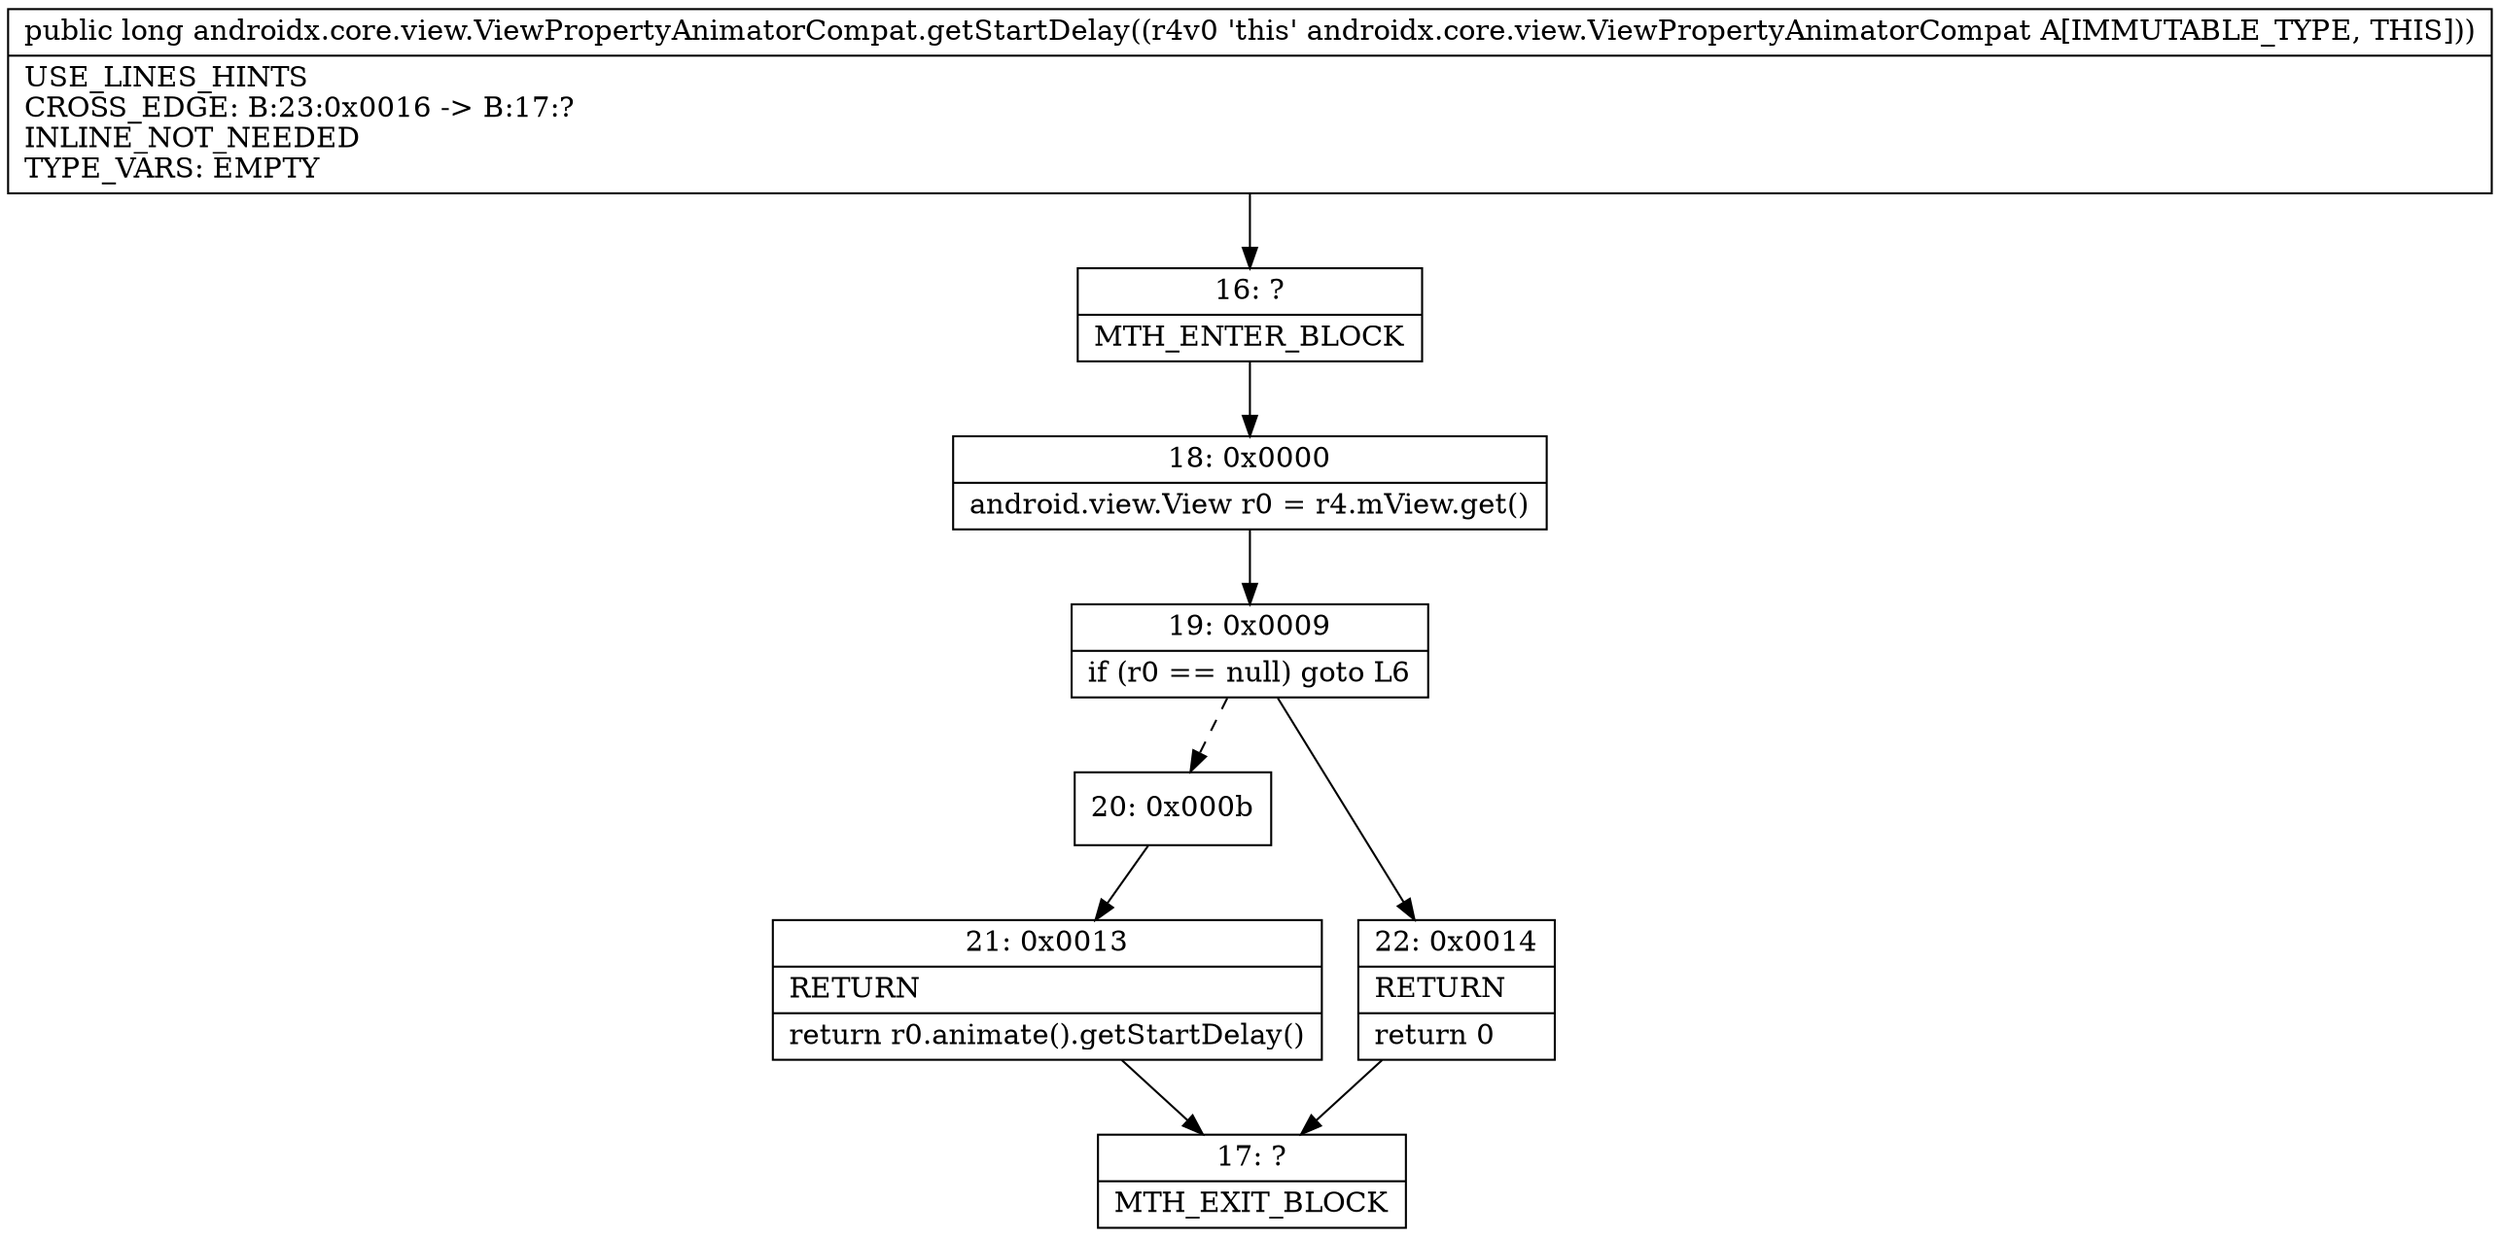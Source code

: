 digraph "CFG forandroidx.core.view.ViewPropertyAnimatorCompat.getStartDelay()J" {
Node_16 [shape=record,label="{16\:\ ?|MTH_ENTER_BLOCK\l}"];
Node_18 [shape=record,label="{18\:\ 0x0000|android.view.View r0 = r4.mView.get()\l}"];
Node_19 [shape=record,label="{19\:\ 0x0009|if (r0 == null) goto L6\l}"];
Node_20 [shape=record,label="{20\:\ 0x000b}"];
Node_21 [shape=record,label="{21\:\ 0x0013|RETURN\l|return r0.animate().getStartDelay()\l}"];
Node_17 [shape=record,label="{17\:\ ?|MTH_EXIT_BLOCK\l}"];
Node_22 [shape=record,label="{22\:\ 0x0014|RETURN\l|return 0\l}"];
MethodNode[shape=record,label="{public long androidx.core.view.ViewPropertyAnimatorCompat.getStartDelay((r4v0 'this' androidx.core.view.ViewPropertyAnimatorCompat A[IMMUTABLE_TYPE, THIS]))  | USE_LINES_HINTS\lCROSS_EDGE: B:23:0x0016 \-\> B:17:?\lINLINE_NOT_NEEDED\lTYPE_VARS: EMPTY\l}"];
MethodNode -> Node_16;Node_16 -> Node_18;
Node_18 -> Node_19;
Node_19 -> Node_20[style=dashed];
Node_19 -> Node_22;
Node_20 -> Node_21;
Node_21 -> Node_17;
Node_22 -> Node_17;
}

